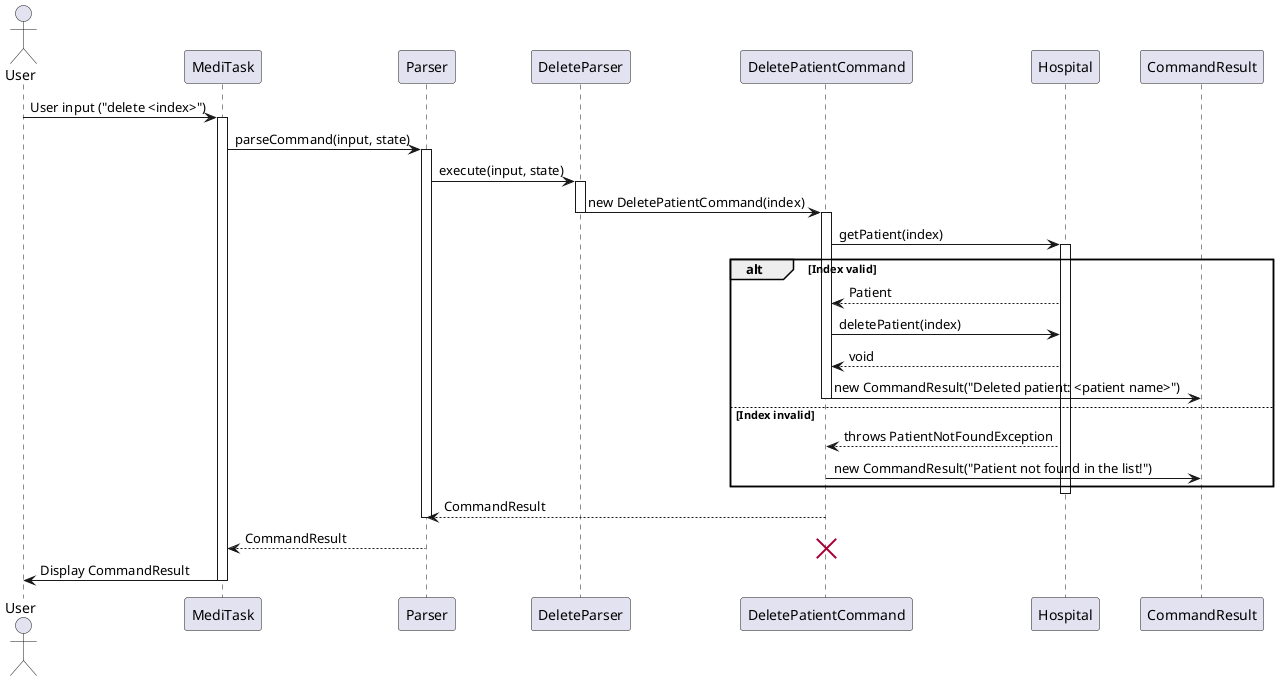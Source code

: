 @startuml

actor User
participant MediTask
participant Parser
participant DeleteParser
participant DeletePatientCommand
participant Hospital
participant CommandResult

User -> MediTask : User input ("delete <index>")
activate MediTask

MediTask -> Parser : parseCommand(input, state)
activate Parser

Parser -> DeleteParser : execute(input, state)
activate DeleteParser

DeleteParser -> DeletePatientCommand : new DeletePatientCommand(index)
deactivate DeleteParser
activate DeletePatientCommand

DeletePatientCommand -> Hospital : getPatient(index)
activate Hospital

alt Index valid
    Hospital --> DeletePatientCommand : Patient
    DeletePatientCommand -> Hospital : deletePatient(index)
    Hospital --> DeletePatientCommand : void

    DeletePatientCommand -> CommandResult : new CommandResult("Deleted patient: <patient name>")
    deactivate DeletePatientCommand
else Index invalid
    Hospital --> DeletePatientCommand : throws PatientNotFoundException
    DeletePatientCommand -> CommandResult : new CommandResult("Patient not found in the list!")
    deactivate DeletePatientCommand
end

deactivate Hospital

Parser <-- DeletePatientCommand : CommandResult
deactivate Parser

MediTask <-- Parser : CommandResult
destroy DeletePatientCommand
MediTask -> User : Display CommandResult

deactivate MediTask

@enduml
